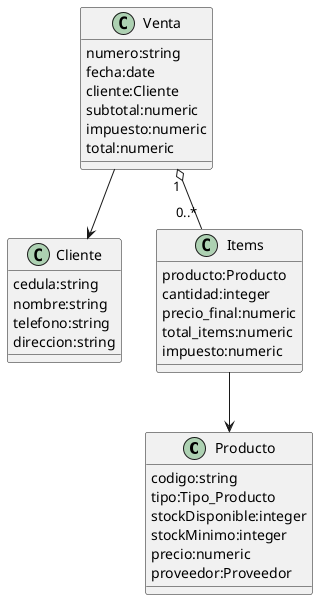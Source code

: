 @startuml tienda-ventas

 class Producto{
    codigo:string 
    tipo:Tipo_Producto
    stockDisponible:integer 
    stockMinimo:integer
    precio:numeric
    proveedor:Proveedor
}  

class Cliente{
    cedula:string
    nombre:string
    telefono:string
    direccion:string
}
class Venta{
    numero:string
    fecha:date 
    cliente:Cliente
    subtotal:numeric
    impuesto:numeric
    total:numeric
}
class Items{
    producto:Producto
    cantidad:integer
    precio_final:numeric
    total_items:numeric
    impuesto:numeric


}

Venta --> Cliente 
Venta  "1"  o--  "0..*" Items 
Items --> Producto
@enduml